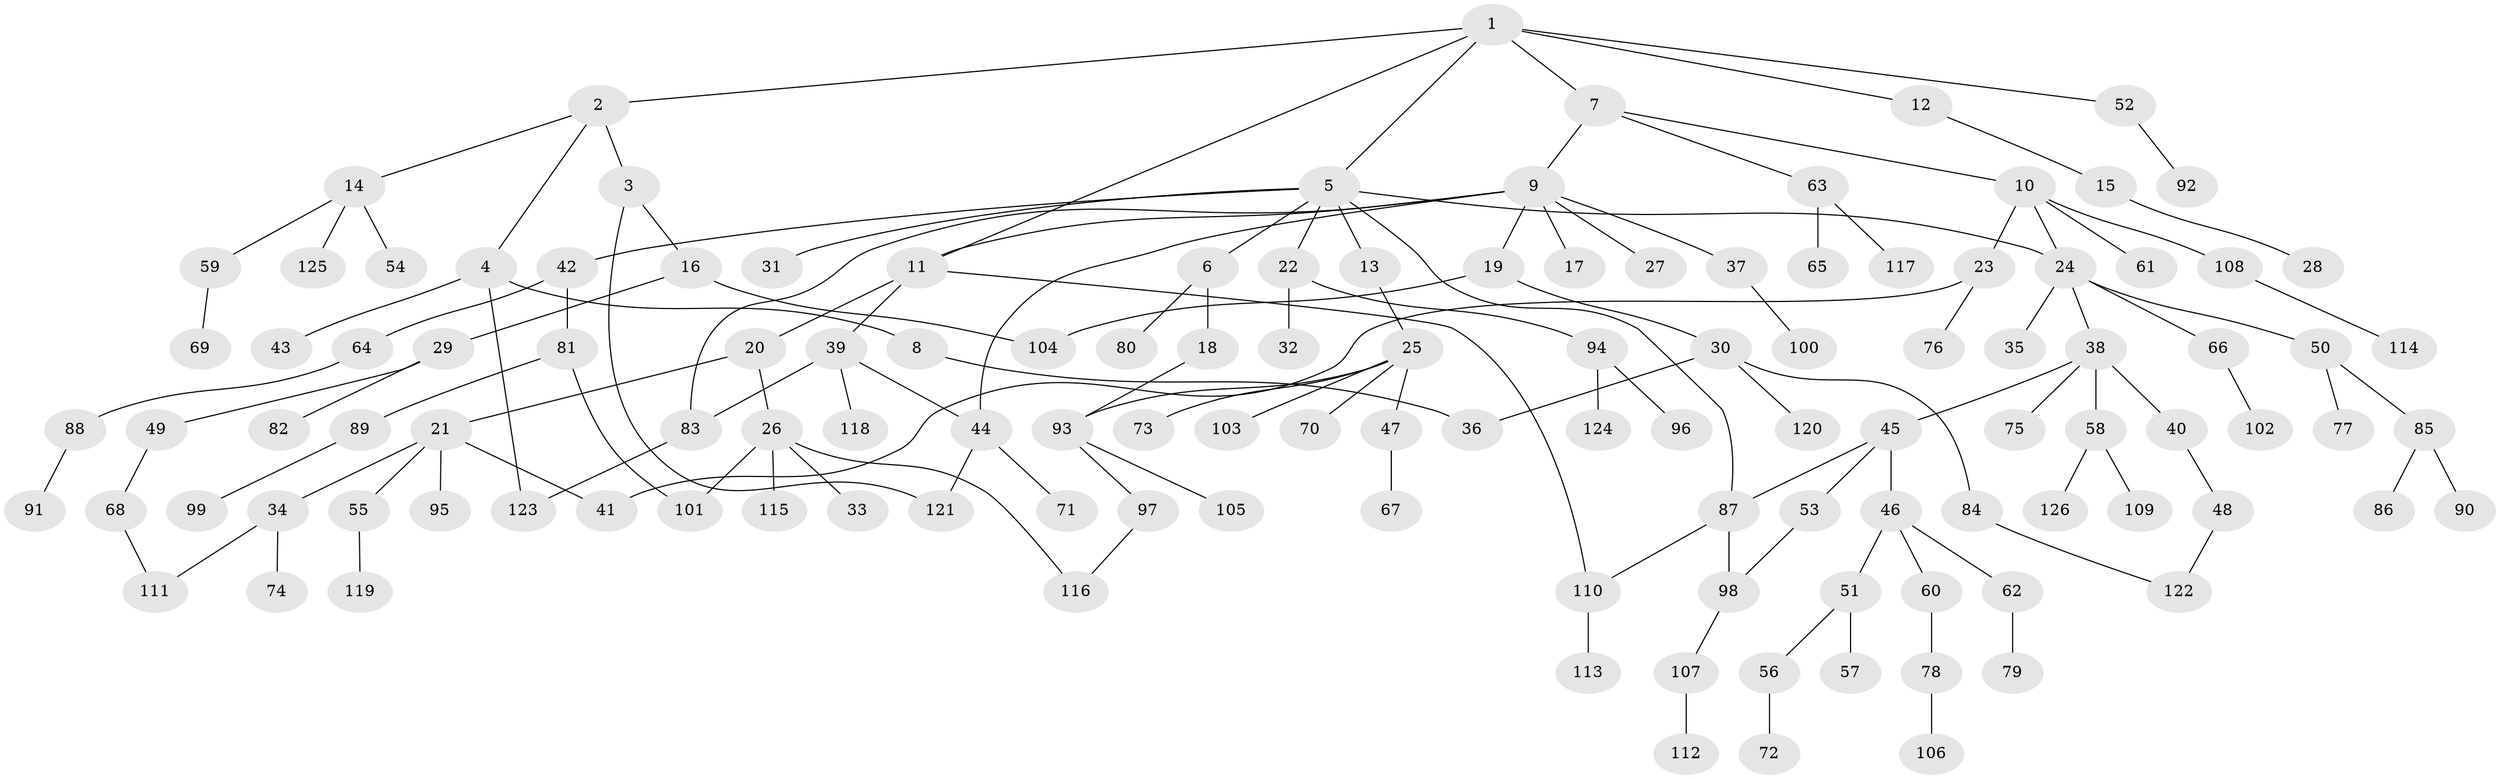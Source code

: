 // Generated by graph-tools (version 1.1) at 2025/25/03/09/25 03:25:33]
// undirected, 126 vertices, 142 edges
graph export_dot {
graph [start="1"]
  node [color=gray90,style=filled];
  1;
  2;
  3;
  4;
  5;
  6;
  7;
  8;
  9;
  10;
  11;
  12;
  13;
  14;
  15;
  16;
  17;
  18;
  19;
  20;
  21;
  22;
  23;
  24;
  25;
  26;
  27;
  28;
  29;
  30;
  31;
  32;
  33;
  34;
  35;
  36;
  37;
  38;
  39;
  40;
  41;
  42;
  43;
  44;
  45;
  46;
  47;
  48;
  49;
  50;
  51;
  52;
  53;
  54;
  55;
  56;
  57;
  58;
  59;
  60;
  61;
  62;
  63;
  64;
  65;
  66;
  67;
  68;
  69;
  70;
  71;
  72;
  73;
  74;
  75;
  76;
  77;
  78;
  79;
  80;
  81;
  82;
  83;
  84;
  85;
  86;
  87;
  88;
  89;
  90;
  91;
  92;
  93;
  94;
  95;
  96;
  97;
  98;
  99;
  100;
  101;
  102;
  103;
  104;
  105;
  106;
  107;
  108;
  109;
  110;
  111;
  112;
  113;
  114;
  115;
  116;
  117;
  118;
  119;
  120;
  121;
  122;
  123;
  124;
  125;
  126;
  1 -- 2;
  1 -- 5;
  1 -- 7;
  1 -- 12;
  1 -- 52;
  1 -- 11;
  2 -- 3;
  2 -- 4;
  2 -- 14;
  3 -- 16;
  3 -- 121;
  4 -- 8;
  4 -- 43;
  4 -- 123;
  5 -- 6;
  5 -- 13;
  5 -- 22;
  5 -- 24;
  5 -- 31;
  5 -- 42;
  5 -- 87;
  6 -- 18;
  6 -- 80;
  7 -- 9;
  7 -- 10;
  7 -- 63;
  8 -- 36;
  9 -- 11;
  9 -- 17;
  9 -- 19;
  9 -- 27;
  9 -- 37;
  9 -- 83;
  9 -- 44;
  10 -- 23;
  10 -- 61;
  10 -- 108;
  10 -- 24;
  11 -- 20;
  11 -- 39;
  11 -- 110;
  12 -- 15;
  13 -- 25;
  14 -- 54;
  14 -- 59;
  14 -- 125;
  15 -- 28;
  16 -- 29;
  16 -- 104;
  18 -- 93;
  19 -- 30;
  19 -- 104;
  20 -- 21;
  20 -- 26;
  21 -- 34;
  21 -- 55;
  21 -- 95;
  21 -- 41;
  22 -- 32;
  22 -- 94;
  23 -- 41;
  23 -- 76;
  24 -- 35;
  24 -- 38;
  24 -- 50;
  24 -- 66;
  25 -- 47;
  25 -- 70;
  25 -- 73;
  25 -- 103;
  25 -- 93;
  26 -- 33;
  26 -- 101;
  26 -- 115;
  26 -- 116;
  29 -- 49;
  29 -- 82;
  30 -- 84;
  30 -- 120;
  30 -- 36;
  34 -- 74;
  34 -- 111;
  37 -- 100;
  38 -- 40;
  38 -- 45;
  38 -- 58;
  38 -- 75;
  39 -- 44;
  39 -- 118;
  39 -- 83;
  40 -- 48;
  42 -- 64;
  42 -- 81;
  44 -- 71;
  44 -- 121;
  45 -- 46;
  45 -- 53;
  45 -- 87;
  46 -- 51;
  46 -- 60;
  46 -- 62;
  47 -- 67;
  48 -- 122;
  49 -- 68;
  50 -- 77;
  50 -- 85;
  51 -- 56;
  51 -- 57;
  52 -- 92;
  53 -- 98;
  55 -- 119;
  56 -- 72;
  58 -- 109;
  58 -- 126;
  59 -- 69;
  60 -- 78;
  62 -- 79;
  63 -- 65;
  63 -- 117;
  64 -- 88;
  66 -- 102;
  68 -- 111;
  78 -- 106;
  81 -- 89;
  81 -- 101;
  83 -- 123;
  84 -- 122;
  85 -- 86;
  85 -- 90;
  87 -- 98;
  87 -- 110;
  88 -- 91;
  89 -- 99;
  93 -- 97;
  93 -- 105;
  94 -- 96;
  94 -- 124;
  97 -- 116;
  98 -- 107;
  107 -- 112;
  108 -- 114;
  110 -- 113;
}
